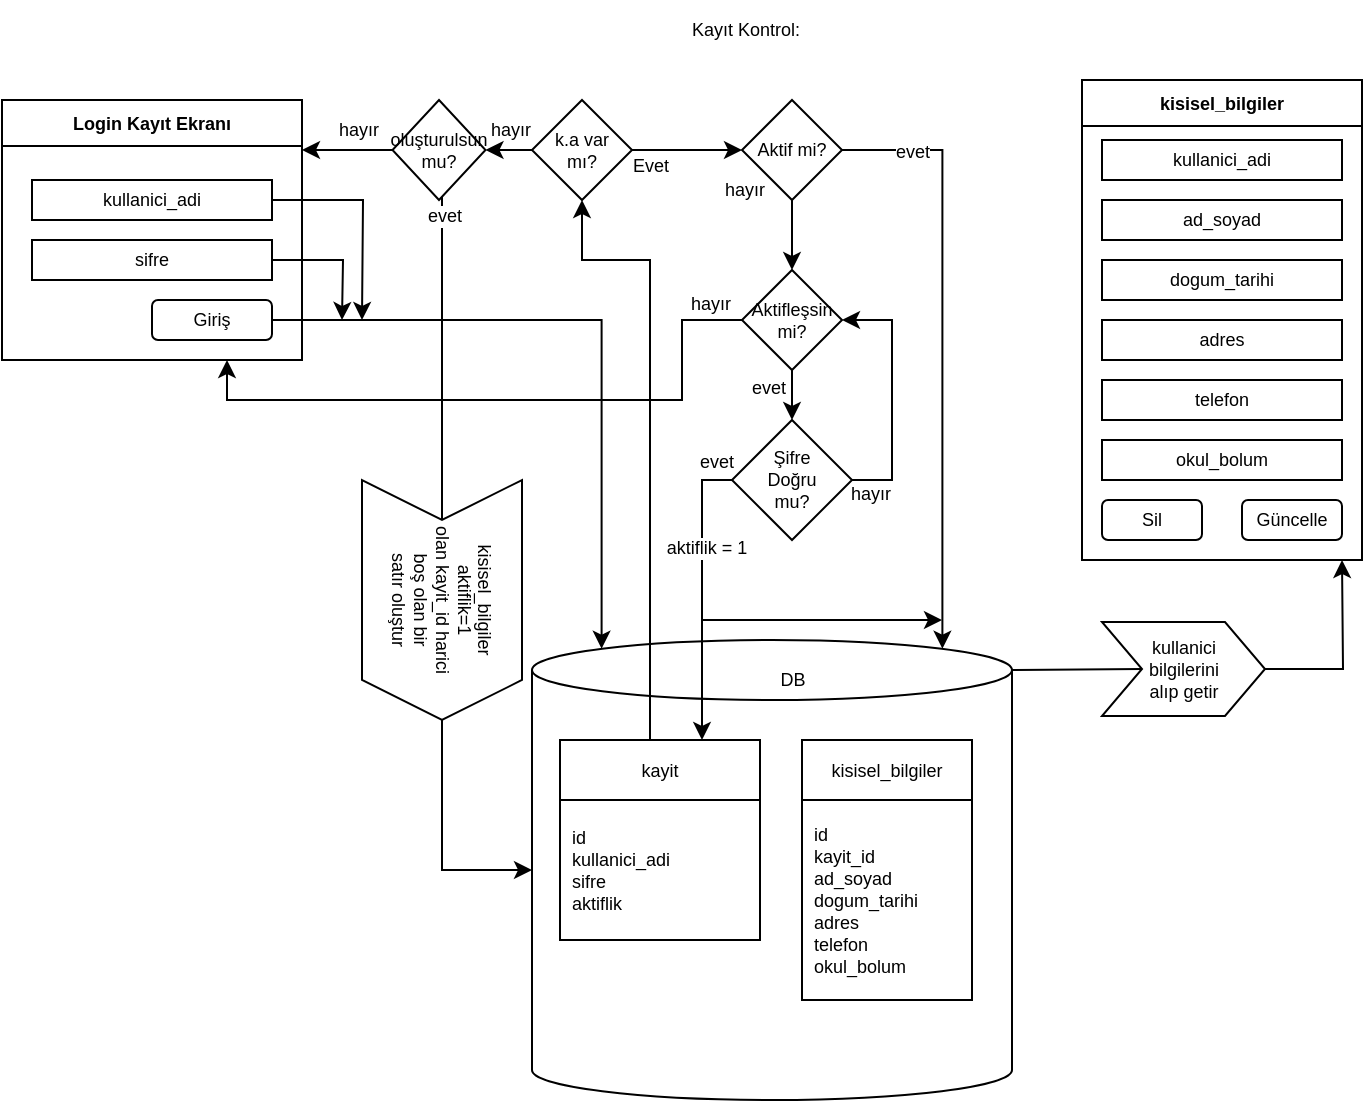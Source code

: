 <mxfile version="20.3.7"><diagram id="HKkrCmGYURDAKCjTh6zd" name="Page-1"><mxGraphModel dx="1174" dy="589" grid="1" gridSize="10" guides="1" tooltips="1" connect="1" arrows="1" fold="1" page="1" pageScale="1" pageWidth="850" pageHeight="1100" math="0" shadow="0"><root><mxCell id="0"/><mxCell id="1" parent="0"/><mxCell id="K2vMObQOyReV38o3l-63-129" value="Login Kayıt Ekranı" style="swimlane;fontSize=9;" vertex="1" parent="1"><mxGeometry x="30" y="70" width="150" height="130" as="geometry"/></mxCell><mxCell id="K2vMObQOyReV38o3l-63-130" value="kullanici_adi" style="rounded=0;whiteSpace=wrap;html=1;fontSize=9;" vertex="1" parent="K2vMObQOyReV38o3l-63-129"><mxGeometry x="15" y="40" width="120" height="20" as="geometry"/></mxCell><mxCell id="K2vMObQOyReV38o3l-63-131" value="sifre" style="rounded=0;whiteSpace=wrap;html=1;fontSize=9;" vertex="1" parent="K2vMObQOyReV38o3l-63-129"><mxGeometry x="15" y="70" width="120" height="20" as="geometry"/></mxCell><mxCell id="K2vMObQOyReV38o3l-63-132" value="Giriş" style="rounded=1;whiteSpace=wrap;html=1;fontSize=9;" vertex="1" parent="K2vMObQOyReV38o3l-63-129"><mxGeometry x="75" y="100" width="60" height="20" as="geometry"/></mxCell><mxCell id="K2vMObQOyReV38o3l-63-133" value="" style="shape=cylinder3;whiteSpace=wrap;html=1;boundedLbl=1;backgroundOutline=1;size=15;fontSize=9;" vertex="1" parent="1"><mxGeometry x="295" y="340" width="240" height="230" as="geometry"/></mxCell><mxCell id="K2vMObQOyReV38o3l-63-134" value="kayit" style="swimlane;fontStyle=0;childLayout=stackLayout;horizontal=1;startSize=30;horizontalStack=0;resizeParent=1;resizeParentMax=0;resizeLast=0;collapsible=1;marginBottom=0;fontSize=9;" vertex="1" parent="1"><mxGeometry x="309" y="390" width="100" height="100" as="geometry"/></mxCell><mxCell id="K2vMObQOyReV38o3l-63-135" value="id&#10;kullanici_adi&#10;sifre&#10;aktiflik" style="text;strokeColor=none;fillColor=none;align=left;verticalAlign=middle;spacingLeft=4;spacingRight=4;overflow=hidden;points=[[0,0.5],[1,0.5]];portConstraint=eastwest;rotatable=0;fontSize=9;" vertex="1" parent="K2vMObQOyReV38o3l-63-134"><mxGeometry y="30" width="100" height="70" as="geometry"/></mxCell><mxCell id="K2vMObQOyReV38o3l-63-138" value="kisisel_bilgiler" style="swimlane;fontStyle=0;childLayout=stackLayout;horizontal=1;startSize=30;horizontalStack=0;resizeParent=1;resizeParentMax=0;resizeLast=0;collapsible=1;marginBottom=0;fontSize=9;" vertex="1" parent="1"><mxGeometry x="430" y="390" width="85" height="130" as="geometry"/></mxCell><mxCell id="K2vMObQOyReV38o3l-63-139" value="id&#10;kayit_id&#10;ad_soyad&#10;dogum_tarihi&#10;adres&#10;telefon&#10;okul_bolum" style="text;strokeColor=none;fillColor=none;align=left;verticalAlign=middle;spacingLeft=4;spacingRight=4;overflow=hidden;points=[[0,0.5],[1,0.5]];portConstraint=eastwest;rotatable=0;fontSize=9;" vertex="1" parent="K2vMObQOyReV38o3l-63-138"><mxGeometry y="30" width="85" height="100" as="geometry"/></mxCell><mxCell id="K2vMObQOyReV38o3l-63-142" style="edgeStyle=orthogonalEdgeStyle;rounded=0;orthogonalLoop=1;jettySize=auto;html=1;entryX=0.145;entryY=0;entryDx=0;entryDy=4.35;entryPerimeter=0;fontSize=9;" edge="1" parent="1" source="K2vMObQOyReV38o3l-63-132" target="K2vMObQOyReV38o3l-63-133"><mxGeometry relative="1" as="geometry"/></mxCell><mxCell id="K2vMObQOyReV38o3l-63-154" style="edgeStyle=orthogonalEdgeStyle;rounded=0;orthogonalLoop=1;jettySize=auto;html=1;fontSize=9;" edge="1" parent="1" source="K2vMObQOyReV38o3l-63-146" target="K2vMObQOyReV38o3l-63-153"><mxGeometry relative="1" as="geometry"/></mxCell><mxCell id="K2vMObQOyReV38o3l-63-146" value="k.a var&lt;br&gt;mı?" style="rhombus;whiteSpace=wrap;html=1;fontSize=9;" vertex="1" parent="1"><mxGeometry x="295" y="70" width="50" height="50" as="geometry"/></mxCell><mxCell id="K2vMObQOyReV38o3l-63-150" value="Kayıt Kontrol:" style="text;html=1;strokeColor=none;fillColor=none;align=center;verticalAlign=middle;whiteSpace=wrap;rounded=0;fontSize=9;" vertex="1" parent="1"><mxGeometry x="371.5" y="20" width="60" height="30" as="geometry"/></mxCell><mxCell id="K2vMObQOyReV38o3l-63-151" style="edgeStyle=orthogonalEdgeStyle;rounded=0;orthogonalLoop=1;jettySize=auto;html=1;fontSize=9;" edge="1" parent="1" source="K2vMObQOyReV38o3l-63-130"><mxGeometry relative="1" as="geometry"><mxPoint x="210" y="180" as="targetPoint"/></mxGeometry></mxCell><mxCell id="K2vMObQOyReV38o3l-63-152" style="edgeStyle=orthogonalEdgeStyle;rounded=0;orthogonalLoop=1;jettySize=auto;html=1;fontSize=9;" edge="1" parent="1" source="K2vMObQOyReV38o3l-63-131"><mxGeometry relative="1" as="geometry"><mxPoint x="200" y="180" as="targetPoint"/></mxGeometry></mxCell><mxCell id="K2vMObQOyReV38o3l-63-176" style="edgeStyle=orthogonalEdgeStyle;rounded=0;orthogonalLoop=1;jettySize=auto;html=1;fontSize=9;entryX=0.5;entryY=0;entryDx=0;entryDy=0;" edge="1" parent="1" source="K2vMObQOyReV38o3l-63-153" target="K2vMObQOyReV38o3l-63-179"><mxGeometry relative="1" as="geometry"><mxPoint x="425" y="140" as="targetPoint"/></mxGeometry></mxCell><mxCell id="K2vMObQOyReV38o3l-63-225" style="edgeStyle=orthogonalEdgeStyle;rounded=0;orthogonalLoop=1;jettySize=auto;html=1;entryX=0.855;entryY=0;entryDx=0;entryDy=4.35;entryPerimeter=0;fontSize=9;" edge="1" parent="1" source="K2vMObQOyReV38o3l-63-153" target="K2vMObQOyReV38o3l-63-133"><mxGeometry relative="1" as="geometry"><Array as="points"><mxPoint x="500" y="95"/></Array></mxGeometry></mxCell><mxCell id="K2vMObQOyReV38o3l-63-226" value="evet" style="edgeLabel;html=1;align=center;verticalAlign=middle;resizable=0;points=[];fontSize=9;" vertex="1" connectable="0" parent="K2vMObQOyReV38o3l-63-225"><mxGeometry x="-0.767" y="-1" relative="1" as="geometry"><mxPoint as="offset"/></mxGeometry></mxCell><mxCell id="K2vMObQOyReV38o3l-63-153" value="Aktif mi?" style="rhombus;whiteSpace=wrap;html=1;fontSize=9;" vertex="1" parent="1"><mxGeometry x="400" y="70" width="50" height="50" as="geometry"/></mxCell><mxCell id="K2vMObQOyReV38o3l-63-156" value="Evet" style="text;html=1;align=center;verticalAlign=middle;resizable=0;points=[];autosize=1;strokeColor=none;fillColor=none;fontSize=9;" vertex="1" parent="1"><mxGeometry x="334" y="93" width="40" height="20" as="geometry"/></mxCell><mxCell id="K2vMObQOyReV38o3l-63-158" value="DB" style="text;html=1;align=center;verticalAlign=middle;resizable=0;points=[];autosize=1;strokeColor=none;fillColor=none;fontSize=9;" vertex="1" parent="1"><mxGeometry x="405" y="350" width="40" height="20" as="geometry"/></mxCell><mxCell id="K2vMObQOyReV38o3l-63-159" value="" style="endArrow=classic;html=1;rounded=0;fontSize=9;entryX=0.5;entryY=1;entryDx=0;entryDy=0;" edge="1" parent="1" target="K2vMObQOyReV38o3l-63-146"><mxGeometry width="50" height="50" relative="1" as="geometry"><mxPoint x="354" y="390" as="sourcePoint"/><mxPoint x="430" y="190" as="targetPoint"/><Array as="points"><mxPoint x="354" y="150"/><mxPoint x="320" y="150"/></Array></mxGeometry></mxCell><mxCell id="K2vMObQOyReV38o3l-63-160" value="kisisel_bilgiler" style="swimlane;fontSize=9;" vertex="1" parent="1"><mxGeometry x="570" y="60" width="140" height="240" as="geometry"/></mxCell><mxCell id="K2vMObQOyReV38o3l-63-161" value="kullanici_adi" style="rounded=0;whiteSpace=wrap;html=1;fontSize=9;" vertex="1" parent="K2vMObQOyReV38o3l-63-160"><mxGeometry x="10" y="30" width="120" height="20" as="geometry"/></mxCell><mxCell id="K2vMObQOyReV38o3l-63-162" value="dogum_tarihi" style="rounded=0;whiteSpace=wrap;html=1;fontSize=9;" vertex="1" parent="K2vMObQOyReV38o3l-63-160"><mxGeometry x="10" y="90" width="120" height="20" as="geometry"/></mxCell><mxCell id="K2vMObQOyReV38o3l-63-163" value="adres" style="rounded=0;whiteSpace=wrap;html=1;fontSize=9;" vertex="1" parent="K2vMObQOyReV38o3l-63-160"><mxGeometry x="10" y="120" width="120" height="20" as="geometry"/></mxCell><mxCell id="K2vMObQOyReV38o3l-63-164" value="telefon" style="rounded=0;whiteSpace=wrap;html=1;fontSize=9;" vertex="1" parent="K2vMObQOyReV38o3l-63-160"><mxGeometry x="10" y="150" width="120" height="20" as="geometry"/></mxCell><mxCell id="K2vMObQOyReV38o3l-63-165" value="okul_bolum" style="rounded=0;whiteSpace=wrap;html=1;fontSize=9;" vertex="1" parent="K2vMObQOyReV38o3l-63-160"><mxGeometry x="10" y="180" width="120" height="20" as="geometry"/></mxCell><mxCell id="K2vMObQOyReV38o3l-63-166" value="ad_soyad" style="rounded=0;whiteSpace=wrap;html=1;fontSize=9;" vertex="1" parent="K2vMObQOyReV38o3l-63-160"><mxGeometry x="10" y="60" width="120" height="20" as="geometry"/></mxCell><mxCell id="K2vMObQOyReV38o3l-63-167" value="Güncelle" style="rounded=1;whiteSpace=wrap;html=1;fontSize=9;" vertex="1" parent="K2vMObQOyReV38o3l-63-160"><mxGeometry x="80" y="210" width="50" height="20" as="geometry"/></mxCell><mxCell id="K2vMObQOyReV38o3l-63-168" value="Sil" style="rounded=1;whiteSpace=wrap;html=1;fontSize=9;" vertex="1" parent="K2vMObQOyReV38o3l-63-160"><mxGeometry x="10" y="210" width="50" height="20" as="geometry"/></mxCell><mxCell id="K2vMObQOyReV38o3l-63-177" value="hayır" style="text;html=1;strokeColor=none;fillColor=none;align=center;verticalAlign=middle;whiteSpace=wrap;rounded=0;fontSize=9;" vertex="1" parent="1"><mxGeometry x="383" y="110" width="37" height="10" as="geometry"/></mxCell><mxCell id="K2vMObQOyReV38o3l-63-186" style="edgeStyle=orthogonalEdgeStyle;rounded=0;orthogonalLoop=1;jettySize=auto;html=1;fontSize=9;" edge="1" parent="1" source="K2vMObQOyReV38o3l-63-179" target="K2vMObQOyReV38o3l-63-185"><mxGeometry relative="1" as="geometry"/></mxCell><mxCell id="K2vMObQOyReV38o3l-63-196" style="edgeStyle=orthogonalEdgeStyle;rounded=0;orthogonalLoop=1;jettySize=auto;html=1;entryX=0.75;entryY=1;entryDx=0;entryDy=0;fontSize=9;" edge="1" parent="1" source="K2vMObQOyReV38o3l-63-179" target="K2vMObQOyReV38o3l-63-129"><mxGeometry relative="1" as="geometry"><Array as="points"><mxPoint x="370" y="180"/><mxPoint x="370" y="220"/><mxPoint x="143" y="220"/></Array></mxGeometry></mxCell><mxCell id="K2vMObQOyReV38o3l-63-179" value="Aktifleşsin&lt;br&gt;mi?" style="rhombus;whiteSpace=wrap;html=1;fontSize=9;" vertex="1" parent="1"><mxGeometry x="400" y="155" width="50" height="50" as="geometry"/></mxCell><mxCell id="K2vMObQOyReV38o3l-63-191" style="edgeStyle=orthogonalEdgeStyle;rounded=0;orthogonalLoop=1;jettySize=auto;html=1;fontSize=9;" edge="1" parent="1" source="K2vMObQOyReV38o3l-63-185" target="K2vMObQOyReV38o3l-63-134"><mxGeometry relative="1" as="geometry"><Array as="points"><mxPoint x="380" y="260"/></Array></mxGeometry></mxCell><mxCell id="K2vMObQOyReV38o3l-63-192" value="aktiflik = 1" style="edgeLabel;html=1;align=center;verticalAlign=middle;resizable=0;points=[];fontSize=9;" vertex="1" connectable="0" parent="K2vMObQOyReV38o3l-63-191"><mxGeometry x="-0.323" y="2" relative="1" as="geometry"><mxPoint as="offset"/></mxGeometry></mxCell><mxCell id="K2vMObQOyReV38o3l-63-185" value="Şifre &lt;br&gt;Doğru &lt;br&gt;mu?" style="rhombus;whiteSpace=wrap;html=1;fontSize=9;" vertex="1" parent="1"><mxGeometry x="395" y="230" width="60" height="60" as="geometry"/></mxCell><mxCell id="K2vMObQOyReV38o3l-63-187" value="evet" style="text;html=1;align=center;verticalAlign=middle;resizable=0;points=[];autosize=1;strokeColor=none;fillColor=none;fontSize=9;" vertex="1" parent="1"><mxGeometry x="393" y="204" width="40" height="20" as="geometry"/></mxCell><mxCell id="K2vMObQOyReV38o3l-63-194" style="edgeStyle=orthogonalEdgeStyle;rounded=0;orthogonalLoop=1;jettySize=auto;html=1;fontSize=9;entryX=1;entryY=0.5;entryDx=0;entryDy=0;" edge="1" parent="1" source="K2vMObQOyReV38o3l-63-185" target="K2vMObQOyReV38o3l-63-179"><mxGeometry relative="1" as="geometry"><mxPoint x="430" y="140" as="targetPoint"/><Array as="points"><mxPoint x="475" y="260"/><mxPoint x="475" y="180"/></Array></mxGeometry></mxCell><mxCell id="K2vMObQOyReV38o3l-63-195" value="hayır" style="text;html=1;strokeColor=none;fillColor=none;align=center;verticalAlign=middle;whiteSpace=wrap;rounded=0;fontSize=9;" vertex="1" parent="1"><mxGeometry x="446" y="262" width="37" height="10" as="geometry"/></mxCell><mxCell id="K2vMObQOyReV38o3l-63-197" value="hayır" style="text;html=1;strokeColor=none;fillColor=none;align=center;verticalAlign=middle;whiteSpace=wrap;rounded=0;fontSize=9;" vertex="1" parent="1"><mxGeometry x="366" y="167" width="37" height="10" as="geometry"/></mxCell><mxCell id="K2vMObQOyReV38o3l-63-203" value="hayır" style="text;html=1;strokeColor=none;fillColor=none;align=center;verticalAlign=middle;whiteSpace=wrap;rounded=0;fontSize=9;" vertex="1" parent="1"><mxGeometry x="266" y="80" width="37" height="10" as="geometry"/></mxCell><mxCell id="K2vMObQOyReV38o3l-63-211" style="edgeStyle=orthogonalEdgeStyle;rounded=0;orthogonalLoop=1;jettySize=auto;html=1;entryX=0;entryY=0.5;entryDx=0;entryDy=0;entryPerimeter=0;fontSize=9;startArrow=none;" edge="1" parent="1" source="K2vMObQOyReV38o3l-63-213" target="K2vMObQOyReV38o3l-63-133"><mxGeometry relative="1" as="geometry"><Array as="points"><mxPoint x="250" y="455"/></Array></mxGeometry></mxCell><mxCell id="K2vMObQOyReV38o3l-63-204" value="oluşturulsun&lt;br&gt;mu?" style="rhombus;whiteSpace=wrap;html=1;fontSize=9;" vertex="1" parent="1"><mxGeometry x="225.25" y="70" width="46.5" height="50" as="geometry"/></mxCell><mxCell id="K2vMObQOyReV38o3l-63-205" value="" style="endArrow=classic;html=1;rounded=0;fontSize=9;entryX=1;entryY=0.5;entryDx=0;entryDy=0;exitX=0;exitY=0.5;exitDx=0;exitDy=0;" edge="1" parent="1" source="K2vMObQOyReV38o3l-63-146" target="K2vMObQOyReV38o3l-63-204"><mxGeometry width="50" height="50" relative="1" as="geometry"><mxPoint x="460" y="80" as="sourcePoint"/><mxPoint x="510" y="30" as="targetPoint"/></mxGeometry></mxCell><mxCell id="K2vMObQOyReV38o3l-63-209" value="" style="endArrow=classic;html=1;rounded=0;fontSize=9;exitX=0;exitY=0.5;exitDx=0;exitDy=0;" edge="1" parent="1" source="K2vMObQOyReV38o3l-63-204"><mxGeometry width="50" height="50" relative="1" as="geometry"><mxPoint x="460" y="160" as="sourcePoint"/><mxPoint x="180" y="95" as="targetPoint"/></mxGeometry></mxCell><mxCell id="K2vMObQOyReV38o3l-63-210" value="hayır" style="text;html=1;strokeColor=none;fillColor=none;align=center;verticalAlign=middle;whiteSpace=wrap;rounded=0;fontSize=9;" vertex="1" parent="1"><mxGeometry x="190" y="80" width="37" height="10" as="geometry"/></mxCell><mxCell id="K2vMObQOyReV38o3l-63-213" value="kisisel_bilgiler&lt;br&gt;aktiflik=1&lt;br&gt;olan kayit_id harici&lt;br&gt;boş olan bir&lt;br&gt;satır oluştur" style="shape=step;perimeter=stepPerimeter;whiteSpace=wrap;html=1;fixedSize=1;fontSize=9;rotation=90;" vertex="1" parent="1"><mxGeometry x="190" y="280" width="120" height="80" as="geometry"/></mxCell><mxCell id="K2vMObQOyReV38o3l-63-214" value="" style="edgeStyle=orthogonalEdgeStyle;rounded=0;orthogonalLoop=1;jettySize=auto;html=1;entryX=0;entryY=0.5;entryDx=0;entryDy=0;fontSize=9;endArrow=none;" edge="1" parent="1" source="K2vMObQOyReV38o3l-63-204" target="K2vMObQOyReV38o3l-63-213"><mxGeometry relative="1" as="geometry"><mxPoint x="250.0" y="118.387" as="sourcePoint"/><mxPoint x="295" y="455" as="targetPoint"/><Array as="points"><mxPoint x="250" y="190"/><mxPoint x="250" y="190"/></Array></mxGeometry></mxCell><mxCell id="K2vMObQOyReV38o3l-63-215" value="evet" style="edgeLabel;html=1;align=center;verticalAlign=middle;resizable=0;points=[];fontSize=9;" vertex="1" connectable="0" parent="K2vMObQOyReV38o3l-63-214"><mxGeometry x="-0.887" y="1" relative="1" as="geometry"><mxPoint as="offset"/></mxGeometry></mxCell><mxCell id="K2vMObQOyReV38o3l-63-227" style="edgeStyle=orthogonalEdgeStyle;rounded=0;orthogonalLoop=1;jettySize=auto;html=1;fontSize=9;" edge="1" parent="1" source="K2vMObQOyReV38o3l-63-218"><mxGeometry relative="1" as="geometry"><mxPoint x="700" y="300" as="targetPoint"/></mxGeometry></mxCell><mxCell id="K2vMObQOyReV38o3l-63-218" value="kullanici &lt;br&gt;bilgilerini&lt;br&gt;alıp getir" style="shape=step;perimeter=stepPerimeter;whiteSpace=wrap;html=1;fixedSize=1;fontSize=9;rotation=0;" vertex="1" parent="1"><mxGeometry x="580" y="331" width="81.5" height="47" as="geometry"/></mxCell><mxCell id="K2vMObQOyReV38o3l-63-224" value="evet" style="text;html=1;align=center;verticalAlign=middle;resizable=0;points=[];autosize=1;strokeColor=none;fillColor=none;fontSize=9;" vertex="1" parent="1"><mxGeometry x="367" y="241" width="40" height="20" as="geometry"/></mxCell><mxCell id="K2vMObQOyReV38o3l-63-228" value="" style="endArrow=classic;html=1;rounded=0;fontSize=9;" edge="1" parent="1"><mxGeometry width="50" height="50" relative="1" as="geometry"><mxPoint x="380" y="330" as="sourcePoint"/><mxPoint x="500" y="330" as="targetPoint"/></mxGeometry></mxCell><mxCell id="K2vMObQOyReV38o3l-63-229" value="" style="endArrow=none;html=1;rounded=0;fontSize=9;entryX=0;entryY=0.5;entryDx=0;entryDy=0;exitX=1;exitY=0;exitDx=0;exitDy=15;exitPerimeter=0;" edge="1" parent="1" source="K2vMObQOyReV38o3l-63-133" target="K2vMObQOyReV38o3l-63-218"><mxGeometry width="50" height="50" relative="1" as="geometry"><mxPoint x="410" y="330" as="sourcePoint"/><mxPoint x="460" y="280" as="targetPoint"/></mxGeometry></mxCell></root></mxGraphModel></diagram></mxfile>
